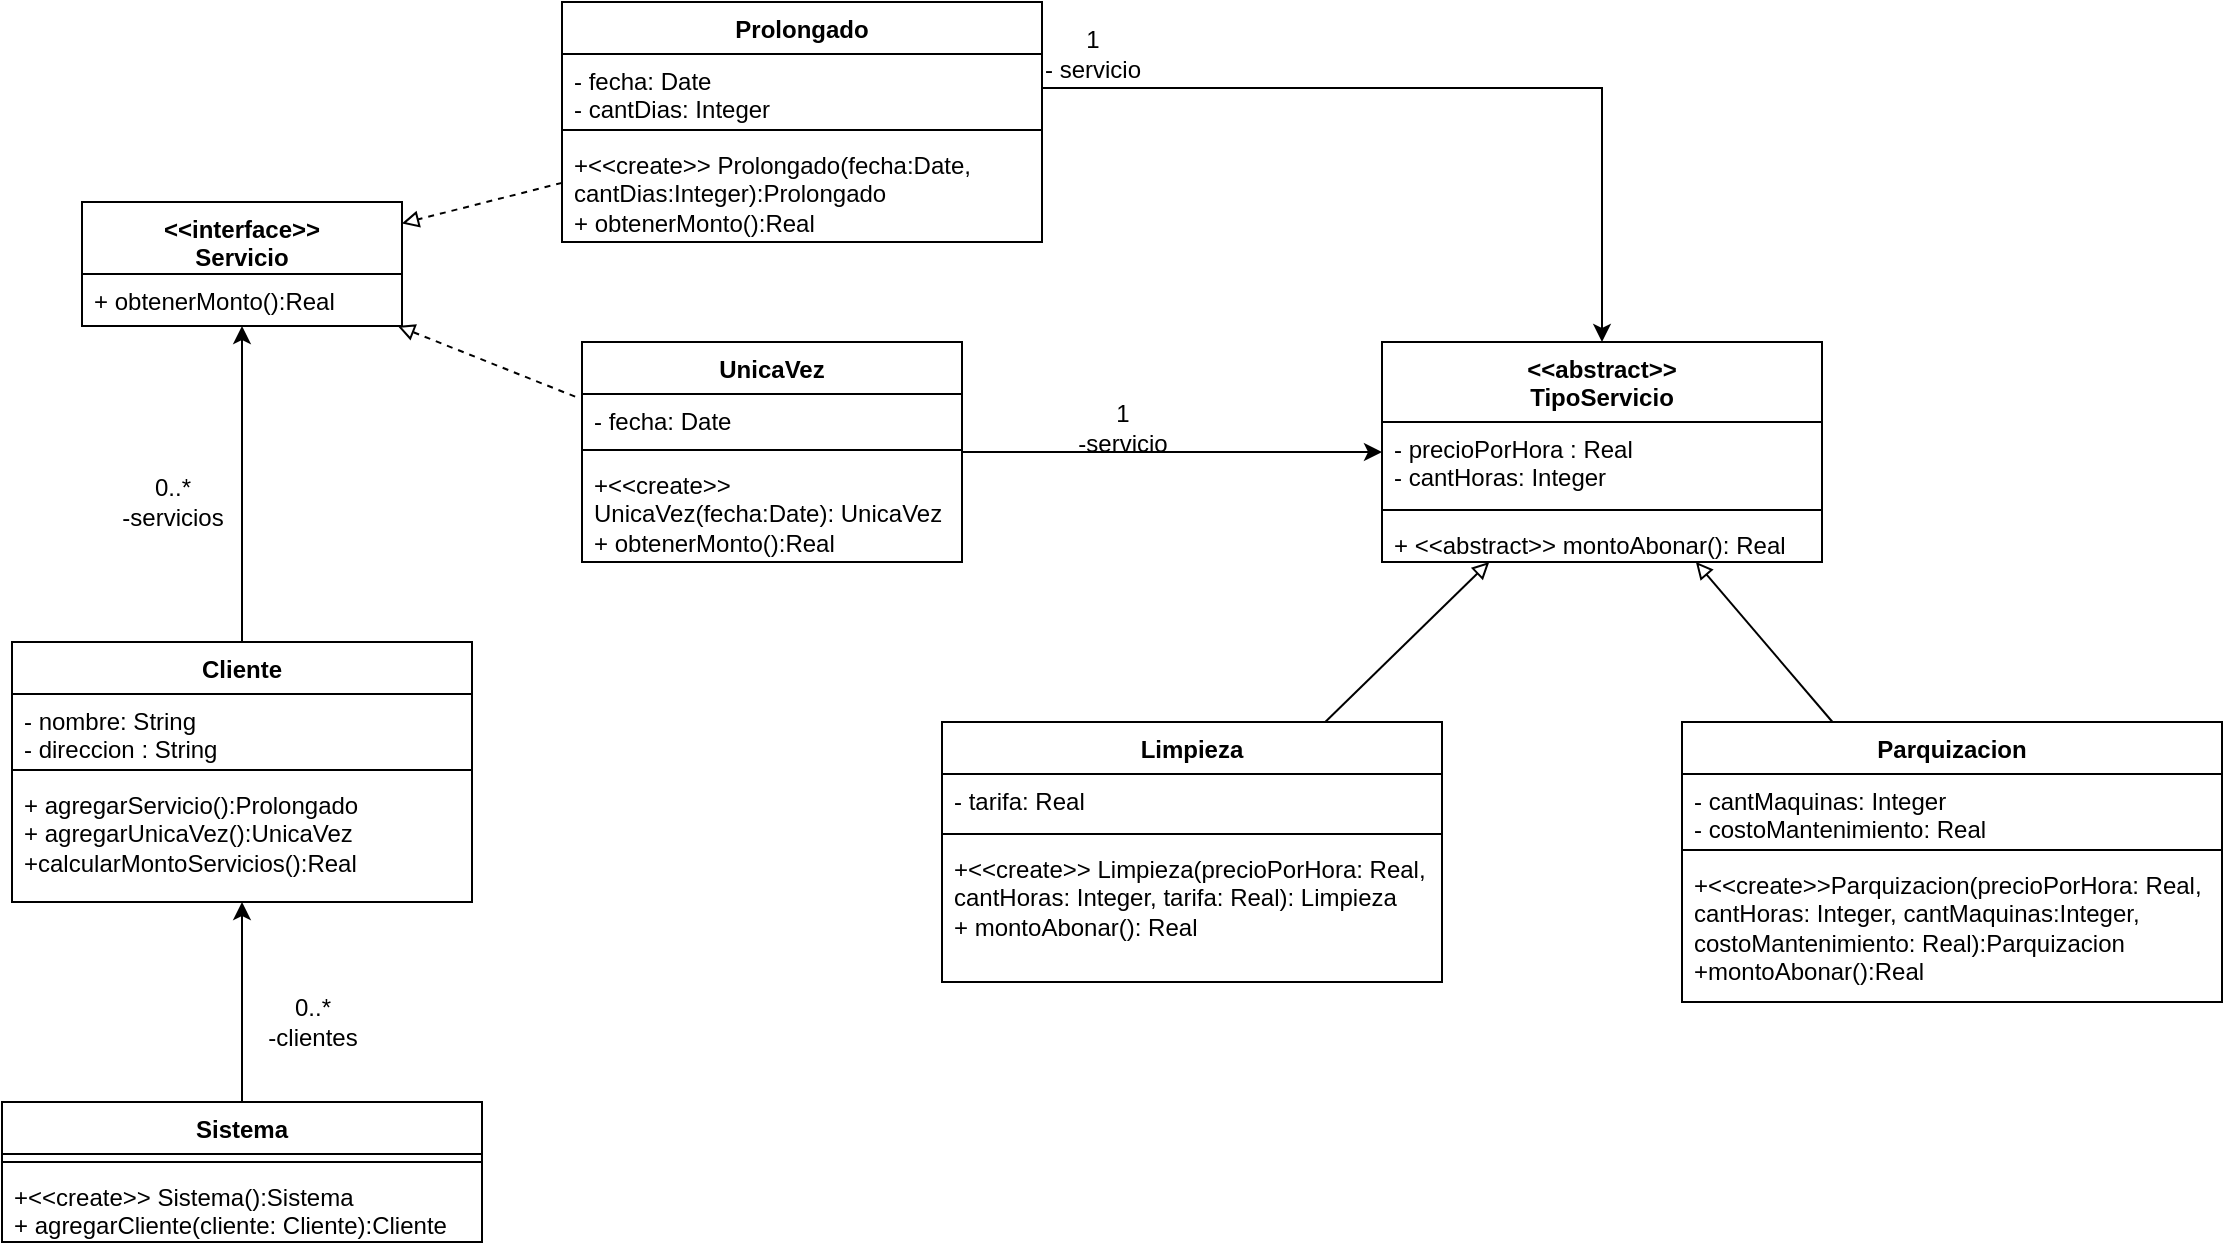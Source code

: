 <mxfile version="21.2.8" type="device">
  <diagram name="Página-1" id="KFXwXNVXne7Kcywfaptt">
    <mxGraphModel dx="1769" dy="601" grid="1" gridSize="10" guides="1" tooltips="1" connect="1" arrows="1" fold="1" page="1" pageScale="1" pageWidth="827" pageHeight="1169" math="0" shadow="0">
      <root>
        <mxCell id="0" />
        <mxCell id="1" parent="0" />
        <mxCell id="oXafxSHvykDNF43PkNpt-5" value="&amp;lt;&amp;lt;abstract&amp;gt;&amp;gt;&lt;br&gt;TipoServicio" style="swimlane;fontStyle=1;align=center;verticalAlign=top;childLayout=stackLayout;horizontal=1;startSize=40;horizontalStack=0;resizeParent=1;resizeParentMax=0;resizeLast=0;collapsible=1;marginBottom=0;whiteSpace=wrap;html=1;" vertex="1" parent="1">
          <mxGeometry x="370" y="270" width="220" height="110" as="geometry" />
        </mxCell>
        <mxCell id="oXafxSHvykDNF43PkNpt-6" value="- precioPorHora : Real&lt;br&gt;- cantHoras: Integer" style="text;strokeColor=none;fillColor=none;align=left;verticalAlign=top;spacingLeft=4;spacingRight=4;overflow=hidden;rotatable=0;points=[[0,0.5],[1,0.5]];portConstraint=eastwest;whiteSpace=wrap;html=1;" vertex="1" parent="oXafxSHvykDNF43PkNpt-5">
          <mxGeometry y="40" width="220" height="40" as="geometry" />
        </mxCell>
        <mxCell id="oXafxSHvykDNF43PkNpt-7" value="" style="line;strokeWidth=1;fillColor=none;align=left;verticalAlign=middle;spacingTop=-1;spacingLeft=3;spacingRight=3;rotatable=0;labelPosition=right;points=[];portConstraint=eastwest;strokeColor=inherit;" vertex="1" parent="oXafxSHvykDNF43PkNpt-5">
          <mxGeometry y="80" width="220" height="8" as="geometry" />
        </mxCell>
        <mxCell id="oXafxSHvykDNF43PkNpt-8" value="+ &amp;lt;&amp;lt;abstract&amp;gt;&amp;gt; montoAbonar(): Real" style="text;strokeColor=none;fillColor=none;align=left;verticalAlign=top;spacingLeft=4;spacingRight=4;overflow=hidden;rotatable=0;points=[[0,0.5],[1,0.5]];portConstraint=eastwest;whiteSpace=wrap;html=1;" vertex="1" parent="oXafxSHvykDNF43PkNpt-5">
          <mxGeometry y="88" width="220" height="22" as="geometry" />
        </mxCell>
        <mxCell id="oXafxSHvykDNF43PkNpt-34" style="rounded=0;orthogonalLoop=1;jettySize=auto;html=1;endArrow=block;endFill=0;" edge="1" parent="1" source="oXafxSHvykDNF43PkNpt-9" target="oXafxSHvykDNF43PkNpt-5">
          <mxGeometry relative="1" as="geometry" />
        </mxCell>
        <mxCell id="oXafxSHvykDNF43PkNpt-9" value="Limpieza" style="swimlane;fontStyle=1;align=center;verticalAlign=top;childLayout=stackLayout;horizontal=1;startSize=26;horizontalStack=0;resizeParent=1;resizeParentMax=0;resizeLast=0;collapsible=1;marginBottom=0;whiteSpace=wrap;html=1;" vertex="1" parent="1">
          <mxGeometry x="150" y="460" width="250" height="130" as="geometry" />
        </mxCell>
        <mxCell id="oXafxSHvykDNF43PkNpt-10" value="- tarifa: Real" style="text;strokeColor=none;fillColor=none;align=left;verticalAlign=top;spacingLeft=4;spacingRight=4;overflow=hidden;rotatable=0;points=[[0,0.5],[1,0.5]];portConstraint=eastwest;whiteSpace=wrap;html=1;" vertex="1" parent="oXafxSHvykDNF43PkNpt-9">
          <mxGeometry y="26" width="250" height="26" as="geometry" />
        </mxCell>
        <mxCell id="oXafxSHvykDNF43PkNpt-11" value="" style="line;strokeWidth=1;fillColor=none;align=left;verticalAlign=middle;spacingTop=-1;spacingLeft=3;spacingRight=3;rotatable=0;labelPosition=right;points=[];portConstraint=eastwest;strokeColor=inherit;" vertex="1" parent="oXafxSHvykDNF43PkNpt-9">
          <mxGeometry y="52" width="250" height="8" as="geometry" />
        </mxCell>
        <mxCell id="oXafxSHvykDNF43PkNpt-12" value="+&amp;lt;&amp;lt;create&amp;gt;&amp;gt; Limpieza(precioPorHora: Real, cantHoras: Integer, tarifa: Real): Limpieza&lt;br&gt;+ montoAbonar(): Real" style="text;strokeColor=none;fillColor=none;align=left;verticalAlign=top;spacingLeft=4;spacingRight=4;overflow=hidden;rotatable=0;points=[[0,0.5],[1,0.5]];portConstraint=eastwest;whiteSpace=wrap;html=1;" vertex="1" parent="oXafxSHvykDNF43PkNpt-9">
          <mxGeometry y="60" width="250" height="70" as="geometry" />
        </mxCell>
        <mxCell id="oXafxSHvykDNF43PkNpt-33" style="rounded=0;orthogonalLoop=1;jettySize=auto;html=1;endArrow=block;endFill=0;" edge="1" parent="1" source="oXafxSHvykDNF43PkNpt-13" target="oXafxSHvykDNF43PkNpt-5">
          <mxGeometry relative="1" as="geometry" />
        </mxCell>
        <mxCell id="oXafxSHvykDNF43PkNpt-13" value="Parquizacion" style="swimlane;fontStyle=1;align=center;verticalAlign=top;childLayout=stackLayout;horizontal=1;startSize=26;horizontalStack=0;resizeParent=1;resizeParentMax=0;resizeLast=0;collapsible=1;marginBottom=0;whiteSpace=wrap;html=1;" vertex="1" parent="1">
          <mxGeometry x="520" y="460" width="270" height="140" as="geometry" />
        </mxCell>
        <mxCell id="oXafxSHvykDNF43PkNpt-14" value="- cantMaquinas: Integer&lt;br&gt;- costoMantenimiento: Real" style="text;strokeColor=none;fillColor=none;align=left;verticalAlign=top;spacingLeft=4;spacingRight=4;overflow=hidden;rotatable=0;points=[[0,0.5],[1,0.5]];portConstraint=eastwest;whiteSpace=wrap;html=1;" vertex="1" parent="oXafxSHvykDNF43PkNpt-13">
          <mxGeometry y="26" width="270" height="34" as="geometry" />
        </mxCell>
        <mxCell id="oXafxSHvykDNF43PkNpt-15" value="" style="line;strokeWidth=1;fillColor=none;align=left;verticalAlign=middle;spacingTop=-1;spacingLeft=3;spacingRight=3;rotatable=0;labelPosition=right;points=[];portConstraint=eastwest;strokeColor=inherit;" vertex="1" parent="oXafxSHvykDNF43PkNpt-13">
          <mxGeometry y="60" width="270" height="8" as="geometry" />
        </mxCell>
        <mxCell id="oXafxSHvykDNF43PkNpt-16" value="+&amp;lt;&amp;lt;create&amp;gt;&amp;gt;Parquizacion(precioPorHora: Real, cantHoras: Integer, cantMaquinas:Integer, costoMantenimiento: Real):Parquizacion&lt;br&gt;+montoAbonar():Real" style="text;strokeColor=none;fillColor=none;align=left;verticalAlign=top;spacingLeft=4;spacingRight=4;overflow=hidden;rotatable=0;points=[[0,0.5],[1,0.5]];portConstraint=eastwest;whiteSpace=wrap;html=1;" vertex="1" parent="oXafxSHvykDNF43PkNpt-13">
          <mxGeometry y="68" width="270" height="72" as="geometry" />
        </mxCell>
        <mxCell id="oXafxSHvykDNF43PkNpt-35" style="edgeStyle=orthogonalEdgeStyle;rounded=0;orthogonalLoop=1;jettySize=auto;html=1;" edge="1" parent="1" source="oXafxSHvykDNF43PkNpt-17" target="oXafxSHvykDNF43PkNpt-5">
          <mxGeometry relative="1" as="geometry" />
        </mxCell>
        <mxCell id="oXafxSHvykDNF43PkNpt-17" value="UnicaVez" style="swimlane;fontStyle=1;align=center;verticalAlign=top;childLayout=stackLayout;horizontal=1;startSize=26;horizontalStack=0;resizeParent=1;resizeParentMax=0;resizeLast=0;collapsible=1;marginBottom=0;whiteSpace=wrap;html=1;" vertex="1" parent="1">
          <mxGeometry x="-30" y="270" width="190" height="110" as="geometry" />
        </mxCell>
        <mxCell id="oXafxSHvykDNF43PkNpt-18" value="- fecha: Date" style="text;strokeColor=none;fillColor=none;align=left;verticalAlign=top;spacingLeft=4;spacingRight=4;overflow=hidden;rotatable=0;points=[[0,0.5],[1,0.5]];portConstraint=eastwest;whiteSpace=wrap;html=1;" vertex="1" parent="oXafxSHvykDNF43PkNpt-17">
          <mxGeometry y="26" width="190" height="24" as="geometry" />
        </mxCell>
        <mxCell id="oXafxSHvykDNF43PkNpt-19" value="" style="line;strokeWidth=1;fillColor=none;align=left;verticalAlign=middle;spacingTop=-1;spacingLeft=3;spacingRight=3;rotatable=0;labelPosition=right;points=[];portConstraint=eastwest;strokeColor=inherit;" vertex="1" parent="oXafxSHvykDNF43PkNpt-17">
          <mxGeometry y="50" width="190" height="8" as="geometry" />
        </mxCell>
        <mxCell id="oXafxSHvykDNF43PkNpt-20" value="+&amp;lt;&amp;lt;create&amp;gt;&amp;gt; UnicaVez(fecha:Date): UnicaVez&lt;br&gt;+ obtenerMonto():Real" style="text;strokeColor=none;fillColor=none;align=left;verticalAlign=top;spacingLeft=4;spacingRight=4;overflow=hidden;rotatable=0;points=[[0,0.5],[1,0.5]];portConstraint=eastwest;whiteSpace=wrap;html=1;" vertex="1" parent="oXafxSHvykDNF43PkNpt-17">
          <mxGeometry y="58" width="190" height="52" as="geometry" />
        </mxCell>
        <mxCell id="oXafxSHvykDNF43PkNpt-41" style="rounded=0;orthogonalLoop=1;jettySize=auto;html=1;endArrow=block;endFill=0;dashed=1;" edge="1" parent="1" source="oXafxSHvykDNF43PkNpt-21" target="oXafxSHvykDNF43PkNpt-37">
          <mxGeometry relative="1" as="geometry" />
        </mxCell>
        <mxCell id="oXafxSHvykDNF43PkNpt-21" value="Prolongado" style="swimlane;fontStyle=1;align=center;verticalAlign=top;childLayout=stackLayout;horizontal=1;startSize=26;horizontalStack=0;resizeParent=1;resizeParentMax=0;resizeLast=0;collapsible=1;marginBottom=0;whiteSpace=wrap;html=1;" vertex="1" parent="1">
          <mxGeometry x="-40" y="100" width="240" height="120" as="geometry" />
        </mxCell>
        <mxCell id="oXafxSHvykDNF43PkNpt-22" value="- fecha: Date&lt;br&gt;- cantDias: Integer" style="text;strokeColor=none;fillColor=none;align=left;verticalAlign=top;spacingLeft=4;spacingRight=4;overflow=hidden;rotatable=0;points=[[0,0.5],[1,0.5]];portConstraint=eastwest;whiteSpace=wrap;html=1;" vertex="1" parent="oXafxSHvykDNF43PkNpt-21">
          <mxGeometry y="26" width="240" height="34" as="geometry" />
        </mxCell>
        <mxCell id="oXafxSHvykDNF43PkNpt-23" value="" style="line;strokeWidth=1;fillColor=none;align=left;verticalAlign=middle;spacingTop=-1;spacingLeft=3;spacingRight=3;rotatable=0;labelPosition=right;points=[];portConstraint=eastwest;strokeColor=inherit;" vertex="1" parent="oXafxSHvykDNF43PkNpt-21">
          <mxGeometry y="60" width="240" height="8" as="geometry" />
        </mxCell>
        <mxCell id="oXafxSHvykDNF43PkNpt-24" value="+&amp;lt;&amp;lt;create&amp;gt;&amp;gt; Prolongado(fecha:Date, cantDias:Integer):Prolongado&lt;br&gt;+ obtenerMonto():Real" style="text;strokeColor=none;fillColor=none;align=left;verticalAlign=top;spacingLeft=4;spacingRight=4;overflow=hidden;rotatable=0;points=[[0,0.5],[1,0.5]];portConstraint=eastwest;whiteSpace=wrap;html=1;" vertex="1" parent="oXafxSHvykDNF43PkNpt-21">
          <mxGeometry y="68" width="240" height="52" as="geometry" />
        </mxCell>
        <mxCell id="oXafxSHvykDNF43PkNpt-45" style="edgeStyle=orthogonalEdgeStyle;rounded=0;orthogonalLoop=1;jettySize=auto;html=1;" edge="1" parent="1" source="oXafxSHvykDNF43PkNpt-29" target="oXafxSHvykDNF43PkNpt-1">
          <mxGeometry relative="1" as="geometry" />
        </mxCell>
        <mxCell id="oXafxSHvykDNF43PkNpt-29" value="Sistema" style="swimlane;fontStyle=1;align=center;verticalAlign=top;childLayout=stackLayout;horizontal=1;startSize=26;horizontalStack=0;resizeParent=1;resizeParentMax=0;resizeLast=0;collapsible=1;marginBottom=0;whiteSpace=wrap;html=1;" vertex="1" parent="1">
          <mxGeometry x="-320" y="650" width="240" height="70" as="geometry" />
        </mxCell>
        <mxCell id="oXafxSHvykDNF43PkNpt-31" value="" style="line;strokeWidth=1;fillColor=none;align=left;verticalAlign=middle;spacingTop=-1;spacingLeft=3;spacingRight=3;rotatable=0;labelPosition=right;points=[];portConstraint=eastwest;strokeColor=inherit;" vertex="1" parent="oXafxSHvykDNF43PkNpt-29">
          <mxGeometry y="26" width="240" height="8" as="geometry" />
        </mxCell>
        <mxCell id="oXafxSHvykDNF43PkNpt-32" value="+&amp;lt;&amp;lt;create&amp;gt;&amp;gt; Sistema():Sistema&lt;br&gt;+ agregarCliente(cliente: Cliente):Cliente" style="text;strokeColor=none;fillColor=none;align=left;verticalAlign=top;spacingLeft=4;spacingRight=4;overflow=hidden;rotatable=0;points=[[0,0.5],[1,0.5]];portConstraint=eastwest;whiteSpace=wrap;html=1;" vertex="1" parent="oXafxSHvykDNF43PkNpt-29">
          <mxGeometry y="34" width="240" height="36" as="geometry" />
        </mxCell>
        <mxCell id="oXafxSHvykDNF43PkNpt-36" style="edgeStyle=orthogonalEdgeStyle;rounded=0;orthogonalLoop=1;jettySize=auto;html=1;" edge="1" parent="1" source="oXafxSHvykDNF43PkNpt-22" target="oXafxSHvykDNF43PkNpt-5">
          <mxGeometry relative="1" as="geometry" />
        </mxCell>
        <mxCell id="oXafxSHvykDNF43PkNpt-37" value="&amp;lt;&amp;lt;interface&amp;gt;&amp;gt;&lt;br&gt;Servicio" style="swimlane;fontStyle=1;align=center;verticalAlign=top;childLayout=stackLayout;horizontal=1;startSize=36;horizontalStack=0;resizeParent=1;resizeParentMax=0;resizeLast=0;collapsible=1;marginBottom=0;whiteSpace=wrap;html=1;" vertex="1" parent="1">
          <mxGeometry x="-280" y="200" width="160" height="62" as="geometry" />
        </mxCell>
        <mxCell id="oXafxSHvykDNF43PkNpt-40" value="+ obtenerMonto():Real" style="text;strokeColor=none;fillColor=none;align=left;verticalAlign=top;spacingLeft=4;spacingRight=4;overflow=hidden;rotatable=0;points=[[0,0.5],[1,0.5]];portConstraint=eastwest;whiteSpace=wrap;html=1;" vertex="1" parent="oXafxSHvykDNF43PkNpt-37">
          <mxGeometry y="36" width="160" height="26" as="geometry" />
        </mxCell>
        <mxCell id="oXafxSHvykDNF43PkNpt-42" style="rounded=0;orthogonalLoop=1;jettySize=auto;html=1;dashed=1;endArrow=block;endFill=0;exitX=-0.018;exitY=0.055;exitDx=0;exitDy=0;exitPerimeter=0;" edge="1" parent="1" source="oXafxSHvykDNF43PkNpt-18" target="oXafxSHvykDNF43PkNpt-37">
          <mxGeometry relative="1" as="geometry" />
        </mxCell>
        <mxCell id="oXafxSHvykDNF43PkNpt-43" style="edgeStyle=orthogonalEdgeStyle;rounded=0;orthogonalLoop=1;jettySize=auto;html=1;" edge="1" parent="1" source="oXafxSHvykDNF43PkNpt-1" target="oXafxSHvykDNF43PkNpt-37">
          <mxGeometry relative="1" as="geometry" />
        </mxCell>
        <mxCell id="oXafxSHvykDNF43PkNpt-1" value="Cliente" style="swimlane;fontStyle=1;align=center;verticalAlign=top;childLayout=stackLayout;horizontal=1;startSize=26;horizontalStack=0;resizeParent=1;resizeParentMax=0;resizeLast=0;collapsible=1;marginBottom=0;whiteSpace=wrap;html=1;" vertex="1" parent="1">
          <mxGeometry x="-315" y="420" width="230" height="130" as="geometry" />
        </mxCell>
        <mxCell id="oXafxSHvykDNF43PkNpt-2" value="- nombre: String&lt;br&gt;- direccion : String" style="text;strokeColor=none;fillColor=none;align=left;verticalAlign=top;spacingLeft=4;spacingRight=4;overflow=hidden;rotatable=0;points=[[0,0.5],[1,0.5]];portConstraint=eastwest;whiteSpace=wrap;html=1;" vertex="1" parent="oXafxSHvykDNF43PkNpt-1">
          <mxGeometry y="26" width="230" height="34" as="geometry" />
        </mxCell>
        <mxCell id="oXafxSHvykDNF43PkNpt-3" value="" style="line;strokeWidth=1;fillColor=none;align=left;verticalAlign=middle;spacingTop=-1;spacingLeft=3;spacingRight=3;rotatable=0;labelPosition=right;points=[];portConstraint=eastwest;strokeColor=inherit;" vertex="1" parent="oXafxSHvykDNF43PkNpt-1">
          <mxGeometry y="60" width="230" height="8" as="geometry" />
        </mxCell>
        <mxCell id="oXafxSHvykDNF43PkNpt-4" value="+ agregarServicio():Prolongado&lt;br&gt;+ agregarUnicaVez():UnicaVez&lt;br&gt;+calcularMontoServicios():Real" style="text;strokeColor=none;fillColor=none;align=left;verticalAlign=top;spacingLeft=4;spacingRight=4;overflow=hidden;rotatable=0;points=[[0,0.5],[1,0.5]];portConstraint=eastwest;whiteSpace=wrap;html=1;" vertex="1" parent="oXafxSHvykDNF43PkNpt-1">
          <mxGeometry y="68" width="230" height="62" as="geometry" />
        </mxCell>
        <mxCell id="oXafxSHvykDNF43PkNpt-44" value="0..*&lt;br&gt;-servicios" style="text;html=1;align=center;verticalAlign=middle;resizable=0;points=[];autosize=1;strokeColor=none;fillColor=none;" vertex="1" parent="1">
          <mxGeometry x="-270" y="330" width="70" height="40" as="geometry" />
        </mxCell>
        <mxCell id="oXafxSHvykDNF43PkNpt-46" value="0..*&lt;br&gt;-clientes" style="text;html=1;align=center;verticalAlign=middle;resizable=0;points=[];autosize=1;strokeColor=none;fillColor=none;" vertex="1" parent="1">
          <mxGeometry x="-200" y="590" width="70" height="40" as="geometry" />
        </mxCell>
        <mxCell id="oXafxSHvykDNF43PkNpt-47" value="1&lt;br&gt;- servicio" style="text;html=1;align=center;verticalAlign=middle;resizable=0;points=[];autosize=1;strokeColor=none;fillColor=none;" vertex="1" parent="1">
          <mxGeometry x="190" y="106" width="70" height="40" as="geometry" />
        </mxCell>
        <mxCell id="oXafxSHvykDNF43PkNpt-48" value="1&lt;br&gt;-servicio" style="text;html=1;align=center;verticalAlign=middle;resizable=0;points=[];autosize=1;strokeColor=none;fillColor=none;" vertex="1" parent="1">
          <mxGeometry x="205" y="293" width="70" height="40" as="geometry" />
        </mxCell>
      </root>
    </mxGraphModel>
  </diagram>
</mxfile>

